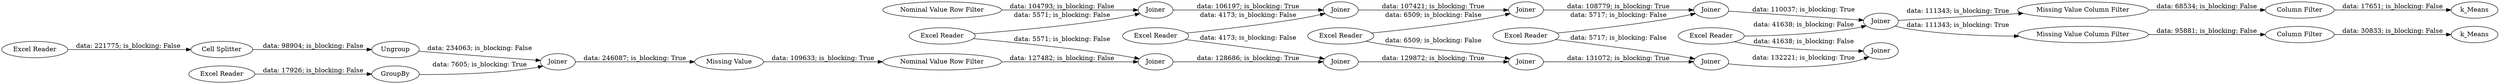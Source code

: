 digraph {
	"6347853547378697389_7" [label=GroupBy]
	"1617760887866450514_10" [label="Nominal Value Row Filter"]
	"1617760887866450514_26" [label=Joiner]
	"6347853547378697389_35" [label="Missing Value Column Filter"]
	"1617760887866450514_21" [label=Joiner]
	"6347853547378697389_6" [label=Ungroup]
	"6347853547378697389_34" [label=k_Means]
	"6347853547378697389_4" [label="Cell Splitter"]
	"1617760887866450514_16" [label="Excel Reader"]
	"1617760887866450514_19" [label=Joiner]
	"6347853547378697389_3" [label="Excel Reader"]
	"1617760887866450514_14" [label="Excel Reader"]
	"1617760887866450514_15" [label="Excel Reader"]
	"6347853547378697389_1" [label="Excel Reader"]
	"1617760887866450514_24" [label=Joiner]
	"6347853547378697389_9" [label="Missing Value"]
	"6347853547378697389_37" [label="Column Filter"]
	"6347853547378697389_32" [label="Missing Value Column Filter"]
	"6347853547378697389_36" [label=k_Means]
	"1617760887866450514_17" [label="Excel Reader"]
	"1617760887866450514_25" [label=Joiner]
	"6347853547378697389_8" [label=Joiner]
	"1617760887866450514_23" [label=Joiner]
	"1617760887866450514_18" [label="Excel Reader"]
	"1617760887866450514_27" [label=Joiner]
	"6347853547378697389_33" [label="Column Filter"]
	"1617760887866450514_11" [label="Nominal Value Row Filter"]
	"1617760887866450514_29" [label=Joiner]
	"1617760887866450514_28" [label=Joiner]
	"1617760887866450514_22" [label=Joiner]
	"6347853547378697389_4" -> "6347853547378697389_6" [label="data: 98904; is_blocking: False"]
	"1617760887866450514_18" -> "1617760887866450514_27" [label="data: 5717; is_blocking: False"]
	"1617760887866450514_17" -> "1617760887866450514_29" [label="data: 41638; is_blocking: False"]
	"1617760887866450514_14" -> "1617760887866450514_23" [label="data: 4173; is_blocking: False"]
	"1617760887866450514_15" -> "1617760887866450514_24" [label="data: 6509; is_blocking: False"]
	"1617760887866450514_18" -> "1617760887866450514_26" [label="data: 5717; is_blocking: False"]
	"1617760887866450514_19" -> "1617760887866450514_23" [label="data: 106197; is_blocking: True"]
	"1617760887866450514_11" -> "1617760887866450514_19" [label="data: 104793; is_blocking: False"]
	"6347853547378697389_9" -> "1617760887866450514_10" [label="data: 109633; is_blocking: True"]
	"1617760887866450514_17" -> "1617760887866450514_28" [label="data: 41638; is_blocking: False"]
	"1617760887866450514_26" -> "1617760887866450514_28" [label="data: 132221; is_blocking: True"]
	"1617760887866450514_22" -> "1617760887866450514_24" [label="data: 129872; is_blocking: True"]
	"6347853547378697389_1" -> "6347853547378697389_4" [label="data: 221775; is_blocking: False"]
	"1617760887866450514_29" -> "6347853547378697389_35" [label="data: 111343; is_blocking: True"]
	"6347853547378697389_37" -> "6347853547378697389_36" [label="data: 17651; is_blocking: False"]
	"1617760887866450514_15" -> "1617760887866450514_25" [label="data: 6509; is_blocking: False"]
	"1617760887866450514_25" -> "1617760887866450514_27" [label="data: 108779; is_blocking: True"]
	"6347853547378697389_3" -> "6347853547378697389_7" [label="data: 17926; is_blocking: False"]
	"6347853547378697389_32" -> "6347853547378697389_33" [label="data: 95881; is_blocking: False"]
	"6347853547378697389_7" -> "6347853547378697389_8" [label="data: 7605; is_blocking: True"]
	"1617760887866450514_23" -> "1617760887866450514_25" [label="data: 107421; is_blocking: True"]
	"1617760887866450514_14" -> "1617760887866450514_22" [label="data: 4173; is_blocking: False"]
	"1617760887866450514_24" -> "1617760887866450514_26" [label="data: 131072; is_blocking: True"]
	"6347853547378697389_35" -> "6347853547378697389_37" [label="data: 68534; is_blocking: False"]
	"1617760887866450514_29" -> "6347853547378697389_32" [label="data: 111343; is_blocking: True"]
	"1617760887866450514_21" -> "1617760887866450514_22" [label="data: 128686; is_blocking: True"]
	"6347853547378697389_6" -> "6347853547378697389_8" [label="data: 234063; is_blocking: False"]
	"1617760887866450514_10" -> "1617760887866450514_21" [label="data: 127482; is_blocking: False"]
	"1617760887866450514_16" -> "1617760887866450514_19" [label="data: 5571; is_blocking: False"]
	"1617760887866450514_27" -> "1617760887866450514_29" [label="data: 110037; is_blocking: True"]
	"6347853547378697389_8" -> "6347853547378697389_9" [label="data: 246087; is_blocking: True"]
	"1617760887866450514_16" -> "1617760887866450514_21" [label="data: 5571; is_blocking: False"]
	"6347853547378697389_33" -> "6347853547378697389_34" [label="data: 30833; is_blocking: False"]
	rankdir=LR
}
